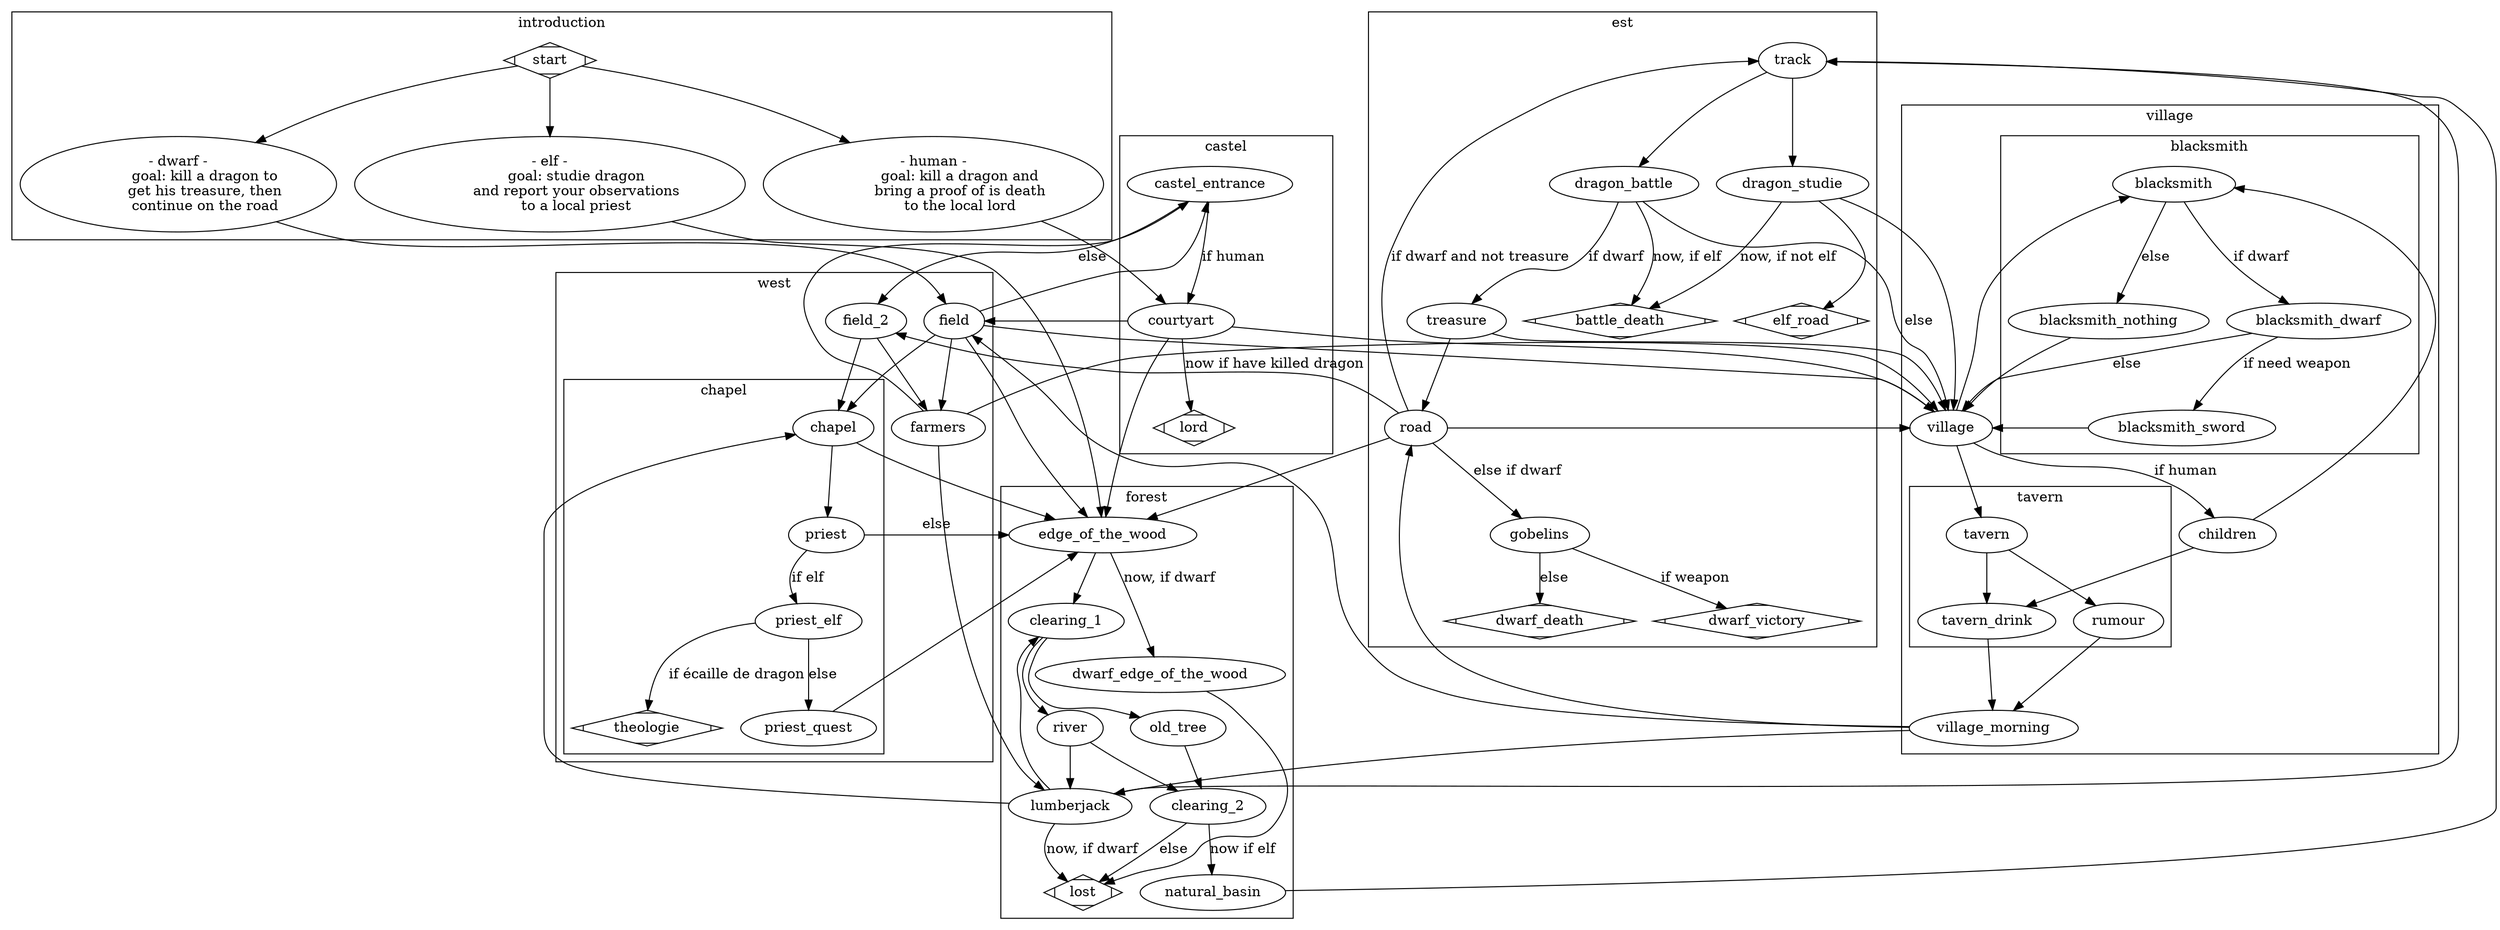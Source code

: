 digraph G {
    compound=true;
    subgraph cluster0 {
        label = introduction;
        start [shape=Mdiamond];
        elf;
        dwarf;
        human;

        elf [label="- elf -
            goal: studie dragon
            and report your observations
            to a local priest"]
        human [label="- human -
            goal: kill a dragon and
            bring a proof of is death
            to the local lord"]
        dwarf [label="- dwarf -
            goal: kill a dragon to
            get his treasure, then
            continue on the road"]
        start -> dwarf, elf, human;
    }

    subgraph cluster1 {
        label = village
        village;
        village_morning;
        children;
        
        subgraph cluster5 {
            label = blacksmith;
            blacksmith;
            blacksmith_sword;
            blacksmith_dwarf;
            blacksmith_nothing;
        }

        subgraph cluster6 {
            label = tavern;
            tavern;
            rumour;
            tavern_drink;
        }

        village -> blacksmith, tavern;
        village -> children [label="if human"];
        children -> tavern_drink, blacksmith;

        blacksmith -> blacksmith_dwarf [label="if dwarf"]
        blacksmith_dwarf -> blacksmith_sword [label="if need weapon"];
        blacksmith_dwarf -> village [label="else"];
        blacksmith -> blacksmith_nothing [label="else"];

        blacksmith_sword -> village;
        blacksmith_nothing -> village;

        tavern -> rumour,tavern_drink;
        tavern_drink -> village_morning;
        rumour -> village_morning;
    }

    subgraph cluster2 {
        label = west;
        field;
        field_2;
        farmers;

        subgraph cluster7 {
            label=chapel;
            chapel;
            priest;
            priest_elf;
            priest_quest;
            theologie [shape=Mdiamond];
        }

        field -> farmers;
        field -> chapel;
        field_2 -> farmers;
        field_2 -> chapel;
        chapel -> priest;
        priest -> priest_elf [label="if elf"];
        priest_elf -> theologie [label="if écaille de dragon"];
        priest_elf -> priest_quest [label="else"];
    }

    subgraph cluster3 {
        label = forest;
        edge_of_the_wood;
        dwarf_edge_of_the_wood;
        clearing_1;
        clearing_2;
        natural_basin;
        river;
        old_tree;
        lost [shape=Mdiamond];
        lumberjack;

        edge_of_the_wood -> clearing_1;
        lumberjack -> lost [label="now, if dwarf"];
        lumberjack -> clearing_1;
        clearing_1 -> river, old_tree;
        clearing_2 -> natural_basin [label="now if elf"];
        clearing_2 -> lost [label="else"];
        river -> lumberjack, clearing_2;
        old_tree -> clearing_2;
    }

    subgraph cluster4 {
        label = est;
        track;
        dragon_battle;
        dragon_studie;
        road;
        elf_road [shape=Mdiamond];
        gobelins;
        treasure;
        dwarf_victory [shape=Mdiamond];
        dwarf_death [shape=Mdiamond];
        battle_death [shape=Mdiamond];

        
        track -> dragon_battle, dragon_studie;
        dragon_battle -> village [label=else];
        dragon_battle -> battle_death [label="now, if elf"];
        dragon_battle -> treasure [label="if dwarf"];
        dragon_studie -> battle_death [label="now, if not elf"];
    }

    subgraph cluster8 {
        label=castel;
        castel_entrance;
        courtyart;
        lord [shape=Mdiamond];

        castel_entrance -> courtyart [label="if human"];
        courtyart -> lord [label="now if have killed dragon"];
    }

    castel_entrance -> field_2 [label="else"];
    courtyart -> field, village, edge_of_the_wood;

    human -> courtyart;
    elf -> edge_of_the_wood;
    dwarf -> field;

    priest -> edge_of_the_wood [label="else"];
    field -> edge_of_the_wood, village, castel_entrance;

    edge_of_the_wood -> dwarf_edge_of_the_wood [label="now, if dwarf"];
    dwarf_edge_of_the_wood -> lost;

    lumberjack -> track;
    natural_basin -> track;
    dragon_studie -> village, elf_road;

    treasure -> village, road;
    road -> track [label="if dwarf and not treasure"]
    road -> gobelins [label="else if dwarf"];
    road -> edge_of_the_wood, field_2, village;
    gobelins -> dwarf_victory [label="if weapon"];
    gobelins -> dwarf_death [label="else"];

    village_morning -> field, lumberjack, road;

    chapel -> edge_of_the_wood;
    farmers -> lumberjack;
    farmers -> castel_entrance;
    farmers -> village;
    priest_quest -> edge_of_the_wood;
    lumberjack -> chapel;
}

